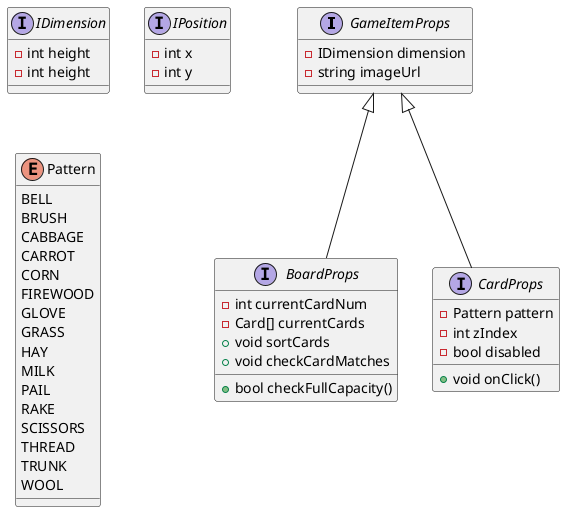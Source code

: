 @startuml "Class Diagram"
GameItemProps <|-- BoardProps
GameItemProps <|-- CardProps

interface GameItemProps {
    - IDimension dimension
    - string imageUrl
}

interface BoardProps {
    - int currentCardNum
    - Card[] currentCards
    + void sortCards
    + void checkCardMatches
    + bool checkFullCapacity()
}

interface CardProps {
    - Pattern pattern
    - int zIndex 
    - bool disabled
    + void onClick()
}

interface IDimension {
    - int height
    - int height
}

interface IPosition {
    - int x
    - int y
}

enum Pattern {
    BELL
    BRUSH
    CABBAGE
    CARROT
    CORN
    FIREWOOD
    GLOVE
    GRASS
    HAY
    MILK
    PAIL
    RAKE
    SCISSORS
    THREAD
    TRUNK
    WOOL
}
@enduml